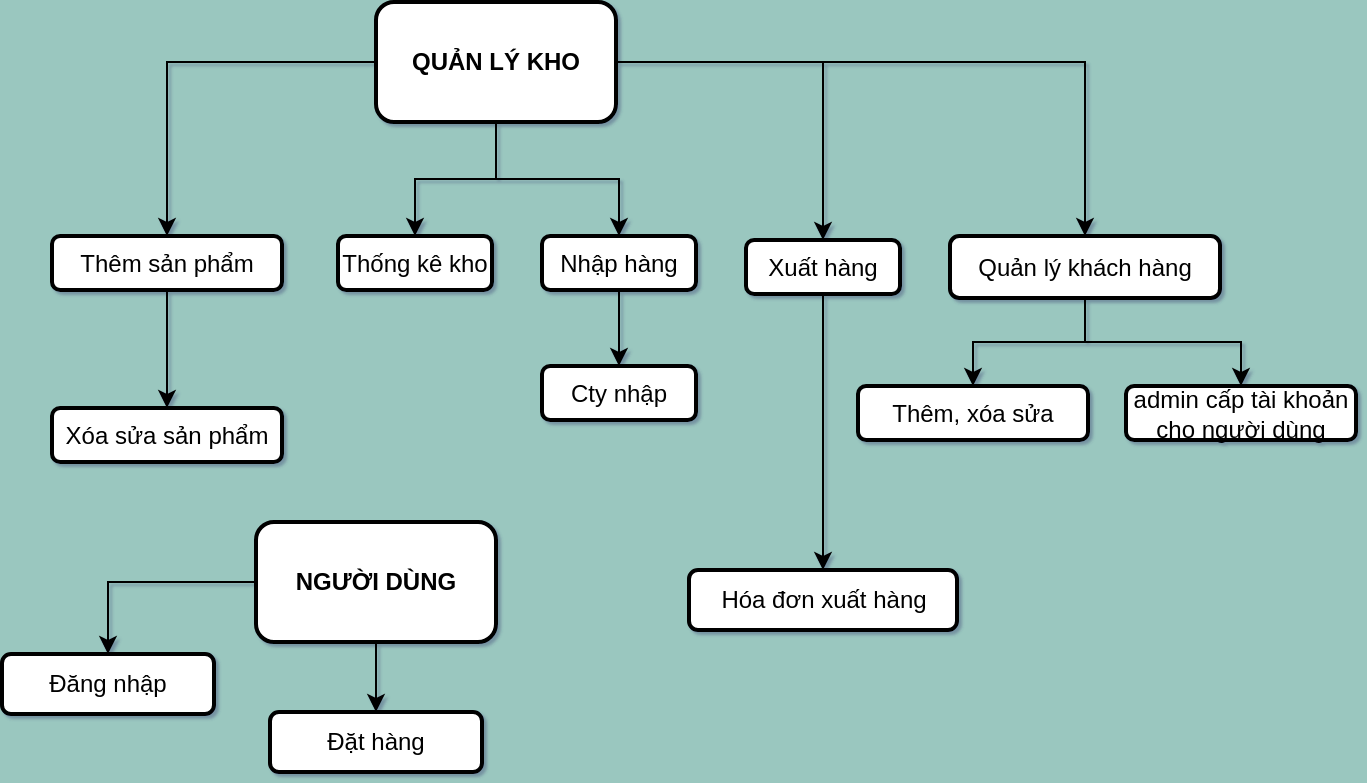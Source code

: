 <mxfile version="15.5.0" type="device"><diagram id="r1H5ZN64NeRvZnnP0xIF" name="Page-1"><mxGraphModel dx="1038" dy="539" grid="0" gridSize="10" guides="1" tooltips="1" connect="1" arrows="1" fold="1" page="1" pageScale="1" pageWidth="827" pageHeight="1169" background="#9AC7BF" math="0" shadow="1"><root><mxCell id="0"/><mxCell id="1" parent="0"/><mxCell id="HJiv9LXOtoFSwTQGgXrA-12" style="edgeStyle=orthogonalEdgeStyle;rounded=0;orthogonalLoop=1;jettySize=auto;html=1;entryX=0.5;entryY=0;entryDx=0;entryDy=0;" parent="1" source="HJiv9LXOtoFSwTQGgXrA-1" target="HJiv9LXOtoFSwTQGgXrA-5" edge="1"><mxGeometry relative="1" as="geometry"/></mxCell><mxCell id="HJiv9LXOtoFSwTQGgXrA-15" style="edgeStyle=orthogonalEdgeStyle;rounded=0;orthogonalLoop=1;jettySize=auto;html=1;entryX=0.5;entryY=0;entryDx=0;entryDy=0;" parent="1" source="HJiv9LXOtoFSwTQGgXrA-1" target="HJiv9LXOtoFSwTQGgXrA-7" edge="1"><mxGeometry relative="1" as="geometry"/></mxCell><mxCell id="HJiv9LXOtoFSwTQGgXrA-16" style="edgeStyle=orthogonalEdgeStyle;rounded=0;orthogonalLoop=1;jettySize=auto;html=1;entryX=0.5;entryY=0;entryDx=0;entryDy=0;" parent="1" source="HJiv9LXOtoFSwTQGgXrA-1" target="HJiv9LXOtoFSwTQGgXrA-3" edge="1"><mxGeometry relative="1" as="geometry"/></mxCell><mxCell id="HJiv9LXOtoFSwTQGgXrA-18" style="edgeStyle=orthogonalEdgeStyle;rounded=0;orthogonalLoop=1;jettySize=auto;html=1;entryX=0.5;entryY=0;entryDx=0;entryDy=0;" parent="1" source="HJiv9LXOtoFSwTQGgXrA-1" target="HJiv9LXOtoFSwTQGgXrA-9" edge="1"><mxGeometry relative="1" as="geometry"/></mxCell><mxCell id="HJiv9LXOtoFSwTQGgXrA-21" style="edgeStyle=orthogonalEdgeStyle;rounded=0;orthogonalLoop=1;jettySize=auto;html=1;entryX=0.5;entryY=0;entryDx=0;entryDy=0;" parent="1" source="HJiv9LXOtoFSwTQGgXrA-1" target="HJiv9LXOtoFSwTQGgXrA-4" edge="1"><mxGeometry relative="1" as="geometry"/></mxCell><mxCell id="HJiv9LXOtoFSwTQGgXrA-1" value="QUẢN LÝ KHO" style="rounded=1;whiteSpace=wrap;html=1;strokeWidth=2;fontStyle=1" parent="1" vertex="1"><mxGeometry x="360" y="11" width="120" height="60" as="geometry"/></mxCell><mxCell id="HJiv9LXOtoFSwTQGgXrA-50" style="edgeStyle=orthogonalEdgeStyle;rounded=0;orthogonalLoop=1;jettySize=auto;html=1;entryX=0.5;entryY=0;entryDx=0;entryDy=0;" parent="1" source="HJiv9LXOtoFSwTQGgXrA-3" target="HJiv9LXOtoFSwTQGgXrA-49" edge="1"><mxGeometry relative="1" as="geometry"/></mxCell><mxCell id="HJiv9LXOtoFSwTQGgXrA-3" value="Nhập hàng" style="rounded=1;whiteSpace=wrap;html=1;strokeWidth=2;" parent="1" vertex="1"><mxGeometry x="443" y="128" width="77" height="27" as="geometry"/></mxCell><mxCell id="HJiv9LXOtoFSwTQGgXrA-32" style="edgeStyle=orthogonalEdgeStyle;rounded=0;orthogonalLoop=1;jettySize=auto;html=1;" parent="1" source="HJiv9LXOtoFSwTQGgXrA-4" target="HJiv9LXOtoFSwTQGgXrA-31" edge="1"><mxGeometry relative="1" as="geometry"/></mxCell><mxCell id="HJiv9LXOtoFSwTQGgXrA-4" value="Xuất hàng" style="rounded=1;whiteSpace=wrap;html=1;strokeWidth=2;" parent="1" vertex="1"><mxGeometry x="545" y="130" width="77" height="27" as="geometry"/></mxCell><mxCell id="HJiv9LXOtoFSwTQGgXrA-23" style="edgeStyle=orthogonalEdgeStyle;rounded=0;orthogonalLoop=1;jettySize=auto;html=1;entryX=0.5;entryY=0;entryDx=0;entryDy=0;" parent="1" source="HJiv9LXOtoFSwTQGgXrA-5" target="HJiv9LXOtoFSwTQGgXrA-11" edge="1"><mxGeometry relative="1" as="geometry"/></mxCell><mxCell id="HJiv9LXOtoFSwTQGgXrA-5" value="Thêm sản phẩm" style="rounded=1;whiteSpace=wrap;html=1;strokeWidth=2;" parent="1" vertex="1"><mxGeometry x="198" y="128" width="115" height="27" as="geometry"/></mxCell><mxCell id="HJiv9LXOtoFSwTQGgXrA-7" value="Thống kê kho" style="rounded=1;whiteSpace=wrap;html=1;strokeWidth=2;" parent="1" vertex="1"><mxGeometry x="341" y="128" width="77" height="27" as="geometry"/></mxCell><mxCell id="HJiv9LXOtoFSwTQGgXrA-27" style="edgeStyle=orthogonalEdgeStyle;rounded=0;orthogonalLoop=1;jettySize=auto;html=1;entryX=0.5;entryY=0;entryDx=0;entryDy=0;" parent="1" source="HJiv9LXOtoFSwTQGgXrA-9" target="HJiv9LXOtoFSwTQGgXrA-26" edge="1"><mxGeometry relative="1" as="geometry"/></mxCell><mxCell id="HJiv9LXOtoFSwTQGgXrA-48" style="edgeStyle=orthogonalEdgeStyle;rounded=0;orthogonalLoop=1;jettySize=auto;html=1;entryX=0.5;entryY=0;entryDx=0;entryDy=0;" parent="1" source="HJiv9LXOtoFSwTQGgXrA-9" target="HJiv9LXOtoFSwTQGgXrA-47" edge="1"><mxGeometry relative="1" as="geometry"/></mxCell><mxCell id="HJiv9LXOtoFSwTQGgXrA-9" value="Quản lý khách hàng" style="rounded=1;whiteSpace=wrap;html=1;strokeWidth=2;" parent="1" vertex="1"><mxGeometry x="647" y="128" width="135" height="31" as="geometry"/></mxCell><mxCell id="HJiv9LXOtoFSwTQGgXrA-11" value="Xóa sửa sản phẩm" style="rounded=1;whiteSpace=wrap;html=1;strokeWidth=2;" parent="1" vertex="1"><mxGeometry x="198" y="214" width="115" height="27" as="geometry"/></mxCell><mxCell id="HJiv9LXOtoFSwTQGgXrA-26" value="Thêm, xóa sửa" style="rounded=1;whiteSpace=wrap;html=1;strokeWidth=2;" parent="1" vertex="1"><mxGeometry x="601" y="203" width="115" height="27" as="geometry"/></mxCell><mxCell id="HJiv9LXOtoFSwTQGgXrA-31" value="Hóa đơn xuất hàng" style="rounded=1;whiteSpace=wrap;html=1;strokeWidth=2;" parent="1" vertex="1"><mxGeometry x="516.5" y="295" width="134" height="30" as="geometry"/></mxCell><mxCell id="HJiv9LXOtoFSwTQGgXrA-35" style="edgeStyle=orthogonalEdgeStyle;rounded=0;orthogonalLoop=1;jettySize=auto;html=1;entryX=0.5;entryY=0;entryDx=0;entryDy=0;" parent="1" source="HJiv9LXOtoFSwTQGgXrA-33" target="HJiv9LXOtoFSwTQGgXrA-34" edge="1"><mxGeometry relative="1" as="geometry"/></mxCell><mxCell id="HJiv9LXOtoFSwTQGgXrA-46" style="edgeStyle=orthogonalEdgeStyle;rounded=0;orthogonalLoop=1;jettySize=auto;html=1;entryX=0.5;entryY=0;entryDx=0;entryDy=0;" parent="1" source="HJiv9LXOtoFSwTQGgXrA-33" target="HJiv9LXOtoFSwTQGgXrA-45" edge="1"><mxGeometry relative="1" as="geometry"/></mxCell><mxCell id="HJiv9LXOtoFSwTQGgXrA-33" value="NGƯỜI DÙNG" style="rounded=1;whiteSpace=wrap;html=1;strokeWidth=2;fontStyle=1" parent="1" vertex="1"><mxGeometry x="300" y="271" width="120" height="60" as="geometry"/></mxCell><mxCell id="HJiv9LXOtoFSwTQGgXrA-34" value="Đặt hàng" style="rounded=1;whiteSpace=wrap;html=1;strokeWidth=2;" parent="1" vertex="1"><mxGeometry x="307" y="366" width="106" height="30" as="geometry"/></mxCell><mxCell id="HJiv9LXOtoFSwTQGgXrA-45" value="Đăng nhập" style="rounded=1;whiteSpace=wrap;html=1;strokeWidth=2;" parent="1" vertex="1"><mxGeometry x="173" y="337" width="106" height="30" as="geometry"/></mxCell><mxCell id="HJiv9LXOtoFSwTQGgXrA-47" value="admin cấp tài khoản cho người dùng" style="rounded=1;whiteSpace=wrap;html=1;strokeWidth=2;" parent="1" vertex="1"><mxGeometry x="735" y="203" width="115" height="27" as="geometry"/></mxCell><mxCell id="HJiv9LXOtoFSwTQGgXrA-49" value="Cty nhập" style="rounded=1;whiteSpace=wrap;html=1;strokeWidth=2;" parent="1" vertex="1"><mxGeometry x="443" y="193" width="77" height="27" as="geometry"/></mxCell></root></mxGraphModel></diagram></mxfile>